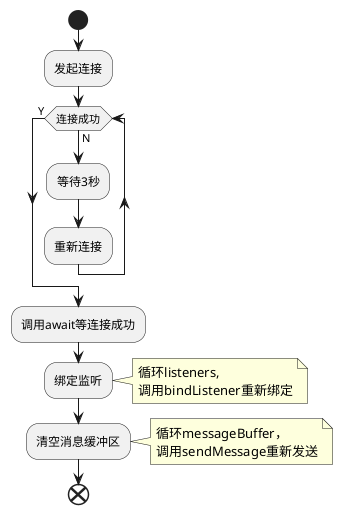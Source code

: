 @startuml

start
:发起连接;
while(连接成功) is(N)
:等待3秒;
:重新连接;
endwhile(Y)
:调用await等连接成功;
:绑定监听;
note right: 循环listeners, \n调用bindListener重新绑定
:清空消息缓冲区;
note right: 循环messageBuffer，\n调用sendMessage重新发送

end
@enduml